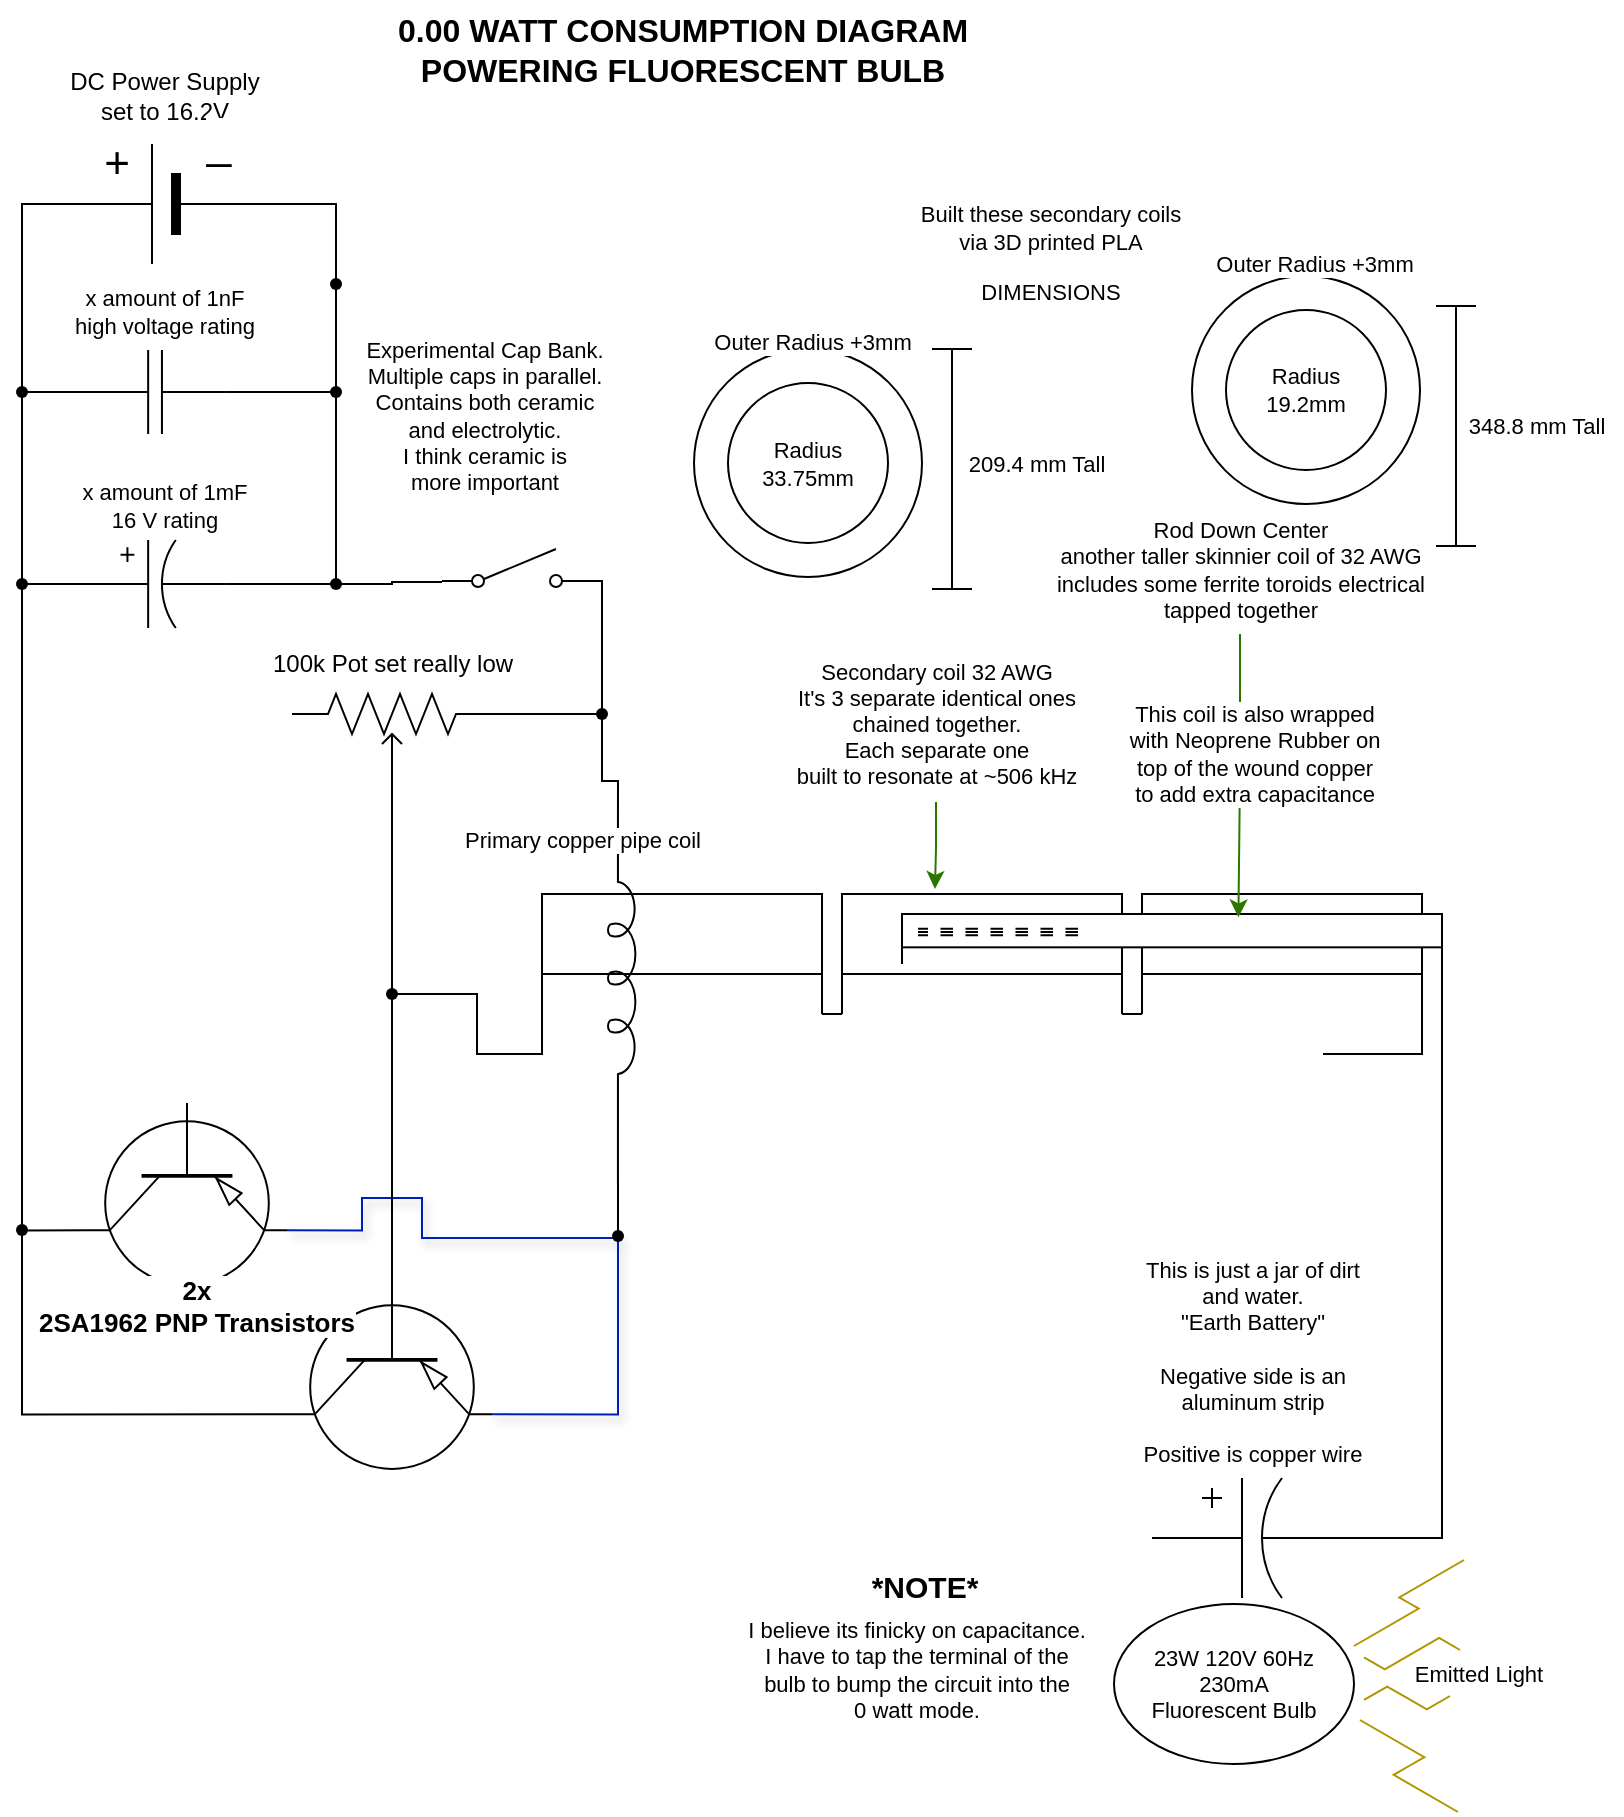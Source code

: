 <mxfile version="26.0.16">
  <diagram name="Page-1" id="c4WCq2J0ozLznXe038By">
    <mxGraphModel dx="1041" dy="920" grid="0" gridSize="10" guides="1" tooltips="1" connect="1" arrows="1" fold="1" page="1" pageScale="1" pageWidth="850" pageHeight="1100" background="#ffffff" math="0" shadow="0">
      <root>
        <mxCell id="0" />
        <mxCell id="1" parent="0" />
        <mxCell id="m7oz_nB_RjOh_j_9ZdF1-1" value="" style="verticalLabelPosition=bottom;shadow=0;dashed=0;align=center;fillColor=strokeColor;html=1;verticalAlign=top;strokeWidth=1;shape=mxgraph.electrical.miscellaneous.monocell_battery;rotation=-180;" vertex="1" parent="1">
          <mxGeometry x="70" y="80" width="100" height="60" as="geometry" />
        </mxCell>
        <mxCell id="m7oz_nB_RjOh_j_9ZdF1-15" style="edgeStyle=orthogonalEdgeStyle;shape=connector;rounded=0;orthogonalLoop=1;jettySize=auto;html=1;exitX=0.7;exitY=0;exitDx=0;exitDy=0;exitPerimeter=0;strokeColor=#001DBC;align=center;verticalAlign=middle;fontFamily=Helvetica;fontSize=11;fontColor=default;labelBackgroundColor=default;startFill=0;endArrow=none;fillColor=#0050ef;shadow=1;" edge="1" parent="1" source="m7oz_nB_RjOh_j_9ZdF1-2" target="m7oz_nB_RjOh_j_9ZdF1-34">
          <mxGeometry relative="1" as="geometry">
            <mxPoint x="310" y="627" as="targetPoint" />
            <mxPoint x="182.5" y="625.182" as="sourcePoint" />
            <Array as="points">
              <mxPoint x="220" y="623" />
              <mxPoint x="220" y="607" />
              <mxPoint x="250" y="607" />
              <mxPoint x="250" y="627" />
            </Array>
          </mxGeometry>
        </mxCell>
        <mxCell id="m7oz_nB_RjOh_j_9ZdF1-2" value="" style="verticalLabelPosition=bottom;shadow=0;dashed=0;align=center;html=1;verticalAlign=top;shape=mxgraph.electrical.transistors.pnp_transistor_1;rotation=90;" vertex="1" parent="1">
          <mxGeometry x="85" y="555" width="95" height="100" as="geometry" />
        </mxCell>
        <mxCell id="m7oz_nB_RjOh_j_9ZdF1-7" style="edgeStyle=orthogonalEdgeStyle;rounded=0;orthogonalLoop=1;jettySize=auto;html=1;exitX=0.7;exitY=1;exitDx=0;exitDy=0;exitPerimeter=0;endArrow=none;startFill=0;entryX=0.45;entryY=1;entryDx=0;entryDy=0;entryPerimeter=0;" edge="1" parent="1" source="m7oz_nB_RjOh_j_9ZdF1-3" target="m7oz_nB_RjOh_j_9ZdF1-29">
          <mxGeometry relative="1" as="geometry">
            <mxPoint x="10" y="647" as="targetPoint" />
            <mxPoint x="280" y="627" as="sourcePoint" />
          </mxGeometry>
        </mxCell>
        <mxCell id="m7oz_nB_RjOh_j_9ZdF1-16" style="edgeStyle=orthogonalEdgeStyle;shape=connector;rounded=0;orthogonalLoop=1;jettySize=auto;html=1;exitX=0.7;exitY=0;exitDx=0;exitDy=0;exitPerimeter=0;strokeColor=#001DBC;align=center;verticalAlign=middle;fontFamily=Helvetica;fontSize=11;fontColor=default;labelBackgroundColor=default;startFill=0;endArrow=none;fillColor=#0050ef;shadow=1;entryX=0.533;entryY=0.958;entryDx=0;entryDy=0;entryPerimeter=0;" edge="1" parent="1" source="m7oz_nB_RjOh_j_9ZdF1-3" target="m7oz_nB_RjOh_j_9ZdF1-34">
          <mxGeometry relative="1" as="geometry">
            <mxPoint x="340" y="647" as="targetPoint" />
          </mxGeometry>
        </mxCell>
        <mxCell id="m7oz_nB_RjOh_j_9ZdF1-3" value="" style="verticalLabelPosition=bottom;shadow=0;dashed=0;align=center;html=1;verticalAlign=top;shape=mxgraph.electrical.transistors.pnp_transistor_1;rotation=90;" vertex="1" parent="1">
          <mxGeometry x="187.5" y="647" width="95" height="100" as="geometry" />
        </mxCell>
        <mxCell id="m7oz_nB_RjOh_j_9ZdF1-4" value="DC Power Supply&lt;div&gt;set to 16.2V&lt;/div&gt;" style="text;html=1;align=center;verticalAlign=middle;resizable=0;points=[];autosize=1;strokeColor=none;fillColor=none;" vertex="1" parent="1">
          <mxGeometry x="64" y="35" width="113" height="41" as="geometry" />
        </mxCell>
        <mxCell id="m7oz_nB_RjOh_j_9ZdF1-5" value="" style="html=1;shape=mxgraph.electrical.electro-mechanical.singleSwitch;aspect=fixed;elSwitchState=off;" vertex="1" parent="1">
          <mxGeometry x="260" y="282.5" width="75" height="20" as="geometry" />
        </mxCell>
        <mxCell id="m7oz_nB_RjOh_j_9ZdF1-11" value="" style="pointerEvents=1;verticalLabelPosition=bottom;shadow=0;dashed=0;align=center;html=1;verticalAlign=top;shape=mxgraph.electrical.resistors.potentiometer_2;" vertex="1" parent="1">
          <mxGeometry x="185" y="355" width="100" height="40" as="geometry" />
        </mxCell>
        <mxCell id="m7oz_nB_RjOh_j_9ZdF1-12" value="100k Pot set really low" style="text;html=1;align=center;verticalAlign=middle;resizable=0;points=[];autosize=1;strokeColor=none;fillColor=none;" vertex="1" parent="1">
          <mxGeometry x="165" y="325" width="140" height="30" as="geometry" />
        </mxCell>
        <mxCell id="m7oz_nB_RjOh_j_9ZdF1-19" value="" style="pointerEvents=1;verticalLabelPosition=bottom;shadow=0;dashed=0;align=center;html=1;verticalAlign=top;shape=mxgraph.electrical.inductors.inductor_1;fontFamily=Helvetica;fontSize=11;fontColor=default;labelBackgroundColor=default;" vertex="1" parent="1">
          <mxGeometry x="310" y="455" width="140" height="60" as="geometry" />
        </mxCell>
        <mxCell id="m7oz_nB_RjOh_j_9ZdF1-48" style="edgeStyle=orthogonalEdgeStyle;shape=connector;rounded=0;orthogonalLoop=1;jettySize=auto;html=1;exitX=1;exitY=1;exitDx=0;exitDy=0;exitPerimeter=0;strokeColor=default;align=center;verticalAlign=middle;fontFamily=Helvetica;fontSize=11;fontColor=default;labelBackgroundColor=default;startFill=0;endArrow=none;" edge="1" parent="1" source="m7oz_nB_RjOh_j_9ZdF1-51">
          <mxGeometry relative="1" as="geometry">
            <mxPoint x="700" y="535" as="targetPoint" />
            <mxPoint x="750.17" y="535" as="sourcePoint" />
          </mxGeometry>
        </mxCell>
        <mxCell id="m7oz_nB_RjOh_j_9ZdF1-23" style="edgeStyle=orthogonalEdgeStyle;shape=connector;rounded=0;orthogonalLoop=1;jettySize=auto;html=1;exitX=0.242;exitY=0.517;exitDx=0;exitDy=0;entryX=1;entryY=0.25;entryDx=0;entryDy=0;entryPerimeter=0;strokeColor=default;align=center;verticalAlign=middle;fontFamily=Helvetica;fontSize=11;fontColor=default;labelBackgroundColor=default;startFill=0;endArrow=none;exitPerimeter=0;" edge="1" parent="1" source="m7oz_nB_RjOh_j_9ZdF1-28" target="m7oz_nB_RjOh_j_9ZdF1-11">
          <mxGeometry relative="1" as="geometry">
            <mxPoint x="330.0" y="370" as="sourcePoint" />
          </mxGeometry>
        </mxCell>
        <mxCell id="m7oz_nB_RjOh_j_9ZdF1-26" style="edgeStyle=orthogonalEdgeStyle;shape=connector;rounded=0;orthogonalLoop=1;jettySize=auto;html=1;entryX=0;entryY=0.645;entryDx=0;entryDy=0;entryPerimeter=0;strokeColor=default;align=center;verticalAlign=middle;fontFamily=Helvetica;fontSize=11;fontColor=default;labelBackgroundColor=default;startFill=0;endArrow=none;exitX=0.617;exitY=0.808;exitDx=0;exitDy=0;exitPerimeter=0;" edge="1" parent="1" source="m7oz_nB_RjOh_j_9ZdF1-28" target="m7oz_nB_RjOh_j_9ZdF1-18">
          <mxGeometry relative="1" as="geometry">
            <mxPoint x="335" y="375" as="sourcePoint" />
          </mxGeometry>
        </mxCell>
        <mxCell id="m7oz_nB_RjOh_j_9ZdF1-28" value="" style="shape=waypoint;sketch=0;fillStyle=solid;size=6;pointerEvents=1;points=[];fillColor=none;resizable=0;rotatable=0;perimeter=centerPerimeter;snapToPoint=1;fontFamily=Helvetica;fontSize=11;fontColor=default;labelBackgroundColor=default;" vertex="1" parent="1">
          <mxGeometry x="330" y="355" width="20" height="20" as="geometry" />
        </mxCell>
        <mxCell id="m7oz_nB_RjOh_j_9ZdF1-68" value="" style="edgeStyle=orthogonalEdgeStyle;shape=connector;rounded=0;orthogonalLoop=1;jettySize=auto;html=1;strokeColor=default;align=center;verticalAlign=middle;fontFamily=Helvetica;fontSize=11;fontColor=default;labelBackgroundColor=default;startFill=0;endArrow=none;" edge="1" parent="1" source="m7oz_nB_RjOh_j_9ZdF1-29" target="m7oz_nB_RjOh_j_9ZdF1-67">
          <mxGeometry relative="1" as="geometry" />
        </mxCell>
        <mxCell id="m7oz_nB_RjOh_j_9ZdF1-29" value="" style="shape=waypoint;sketch=0;fillStyle=solid;size=6;pointerEvents=1;points=[];fillColor=none;resizable=0;rotatable=0;perimeter=centerPerimeter;snapToPoint=1;fontFamily=Helvetica;fontSize=11;fontColor=default;labelBackgroundColor=default;" vertex="1" parent="1">
          <mxGeometry x="40" y="613" width="20" height="20" as="geometry" />
        </mxCell>
        <mxCell id="m7oz_nB_RjOh_j_9ZdF1-32" style="edgeStyle=orthogonalEdgeStyle;shape=connector;rounded=0;orthogonalLoop=1;jettySize=auto;html=1;exitX=0.7;exitY=1;exitDx=0;exitDy=0;exitPerimeter=0;strokeColor=default;align=center;verticalAlign=middle;fontFamily=Helvetica;fontSize=11;fontColor=default;labelBackgroundColor=default;startFill=0;endArrow=none;entryX=0.908;entryY=0.458;entryDx=0;entryDy=0;entryPerimeter=0;" edge="1" parent="1" source="m7oz_nB_RjOh_j_9ZdF1-2" target="m7oz_nB_RjOh_j_9ZdF1-29">
          <mxGeometry relative="1" as="geometry">
            <mxPoint x="82.5" y="625.182" as="sourcePoint" />
            <mxPoint x="40" y="587" as="targetPoint" />
          </mxGeometry>
        </mxCell>
        <mxCell id="m7oz_nB_RjOh_j_9ZdF1-34" value="" style="shape=waypoint;sketch=0;fillStyle=solid;size=6;pointerEvents=1;points=[];fillColor=none;resizable=0;rotatable=0;perimeter=centerPerimeter;snapToPoint=1;fontFamily=Helvetica;fontSize=11;fontColor=default;labelBackgroundColor=default;" vertex="1" parent="1">
          <mxGeometry x="338" y="616" width="20" height="20" as="geometry" />
        </mxCell>
        <mxCell id="m7oz_nB_RjOh_j_9ZdF1-35" style="edgeStyle=orthogonalEdgeStyle;shape=connector;rounded=0;orthogonalLoop=1;jettySize=auto;html=1;exitX=1;exitY=0.645;exitDx=0;exitDy=0;exitPerimeter=0;entryX=0.533;entryY=0.125;entryDx=0;entryDy=0;entryPerimeter=0;strokeColor=default;align=center;verticalAlign=middle;fontFamily=Helvetica;fontSize=11;fontColor=default;labelBackgroundColor=default;startFill=0;endArrow=none;" edge="1" parent="1" source="m7oz_nB_RjOh_j_9ZdF1-18" target="m7oz_nB_RjOh_j_9ZdF1-34">
          <mxGeometry relative="1" as="geometry">
            <mxPoint x="347.97" y="584.0" as="sourcePoint" />
          </mxGeometry>
        </mxCell>
        <mxCell id="m7oz_nB_RjOh_j_9ZdF1-37" value="&lt;span style=&quot;font-size: 22px;&quot;&gt;_&lt;/span&gt;" style="text;html=1;align=center;verticalAlign=middle;resizable=0;points=[];autosize=1;strokeColor=none;fillColor=none;fontFamily=Helvetica;fontSize=11;fontColor=default;labelBackgroundColor=default;" vertex="1" parent="1">
          <mxGeometry x="127.95" y="60" width="40" height="40" as="geometry" />
        </mxCell>
        <mxCell id="m7oz_nB_RjOh_j_9ZdF1-38" value="&lt;font style=&quot;font-size: 22px;&quot;&gt;+&lt;/font&gt;" style="text;html=1;align=center;verticalAlign=middle;resizable=0;points=[];autosize=1;strokeColor=none;fillColor=none;fontFamily=Helvetica;fontSize=11;fontColor=default;labelBackgroundColor=default;" vertex="1" parent="1">
          <mxGeometry x="77.05" y="70" width="40" height="40" as="geometry" />
        </mxCell>
        <mxCell id="m7oz_nB_RjOh_j_9ZdF1-18" value="" style="pointerEvents=1;verticalLabelPosition=bottom;shadow=0;dashed=0;align=center;html=1;verticalAlign=top;shape=mxgraph.electrical.inductors.inductor_5;fontFamily=Helvetica;fontSize=11;fontColor=default;labelBackgroundColor=default;rotation=90;" vertex="1" parent="1">
          <mxGeometry x="275" y="490" width="150" height="14" as="geometry" />
        </mxCell>
        <mxCell id="m7oz_nB_RjOh_j_9ZdF1-39" value="" style="shape=waypoint;sketch=0;fillStyle=solid;size=6;pointerEvents=1;points=[];fillColor=none;resizable=0;rotatable=0;perimeter=centerPerimeter;snapToPoint=1;fontFamily=Helvetica;fontSize=11;fontColor=default;labelBackgroundColor=default;" vertex="1" parent="1">
          <mxGeometry x="225" y="495" width="20" height="20" as="geometry" />
        </mxCell>
        <mxCell id="m7oz_nB_RjOh_j_9ZdF1-40" style="edgeStyle=orthogonalEdgeStyle;shape=connector;rounded=0;orthogonalLoop=1;jettySize=auto;html=1;exitX=0;exitY=0.5;exitDx=0;exitDy=0;exitPerimeter=0;entryX=0.492;entryY=0.792;entryDx=0;entryDy=0;entryPerimeter=0;strokeColor=default;align=center;verticalAlign=middle;fontFamily=Helvetica;fontSize=11;fontColor=default;labelBackgroundColor=default;startFill=0;endArrow=none;" edge="1" parent="1" source="m7oz_nB_RjOh_j_9ZdF1-3" target="m7oz_nB_RjOh_j_9ZdF1-39">
          <mxGeometry relative="1" as="geometry" />
        </mxCell>
        <mxCell id="m7oz_nB_RjOh_j_9ZdF1-42" style="edgeStyle=orthogonalEdgeStyle;shape=connector;rounded=0;orthogonalLoop=1;jettySize=auto;html=1;exitX=0.5;exitY=1;exitDx=0;exitDy=0;exitPerimeter=0;entryX=0.408;entryY=0.208;entryDx=0;entryDy=0;entryPerimeter=0;strokeColor=default;align=center;verticalAlign=middle;fontFamily=Helvetica;fontSize=11;fontColor=default;labelBackgroundColor=default;startFill=0;endArrow=none;" edge="1" parent="1" source="m7oz_nB_RjOh_j_9ZdF1-11" target="m7oz_nB_RjOh_j_9ZdF1-39">
          <mxGeometry relative="1" as="geometry" />
        </mxCell>
        <mxCell id="m7oz_nB_RjOh_j_9ZdF1-44" value="Primary copper pipe coil" style="text;html=1;align=center;verticalAlign=middle;resizable=0;points=[];autosize=1;strokeColor=none;fillColor=none;fontFamily=Helvetica;fontSize=11;fontColor=default;labelBackgroundColor=default;" vertex="1" parent="1">
          <mxGeometry x="260" y="413" width="140" height="30" as="geometry" />
        </mxCell>
        <mxCell id="m7oz_nB_RjOh_j_9ZdF1-45" value="Secondary coil 32 AWG&lt;div&gt;It&#39;s 3 separate identical ones&lt;/div&gt;&lt;div&gt;chained together.&lt;/div&gt;&lt;div&gt;Each separate one&lt;/div&gt;&lt;div&gt;built to resonate&lt;span style=&quot;background-color: light-dark(#ffffff, var(--ge-dark-color, #121212)); color: light-dark(rgb(0, 0, 0), rgb(255, 255, 255));&quot;&gt;&amp;nbsp;at ~506 kHz&lt;/span&gt;&lt;/div&gt;" style="text;html=1;align=center;verticalAlign=middle;resizable=0;points=[];autosize=1;strokeColor=none;fillColor=none;fontFamily=Helvetica;fontSize=11;fontColor=default;labelBackgroundColor=default;" vertex="1" parent="1">
          <mxGeometry x="428" y="331" width="158" height="78" as="geometry" />
        </mxCell>
        <mxCell id="m7oz_nB_RjOh_j_9ZdF1-50" value="" style="pointerEvents=1;verticalLabelPosition=bottom;shadow=0;dashed=0;align=center;html=1;verticalAlign=top;shape=mxgraph.electrical.inductors.inductor_1;fontFamily=Helvetica;fontSize=11;fontColor=default;labelBackgroundColor=default;" vertex="1" parent="1">
          <mxGeometry x="460" y="455" width="140" height="60" as="geometry" />
        </mxCell>
        <mxCell id="m7oz_nB_RjOh_j_9ZdF1-51" value="" style="pointerEvents=1;verticalLabelPosition=bottom;shadow=0;dashed=0;align=center;html=1;verticalAlign=top;shape=mxgraph.electrical.inductors.inductor_1;fontFamily=Helvetica;fontSize=11;fontColor=default;labelBackgroundColor=default;" vertex="1" parent="1">
          <mxGeometry x="610" y="455" width="140" height="60" as="geometry" />
        </mxCell>
        <mxCell id="m7oz_nB_RjOh_j_9ZdF1-52" style="edgeStyle=orthogonalEdgeStyle;shape=connector;rounded=0;orthogonalLoop=1;jettySize=auto;html=1;exitX=1;exitY=1;exitDx=0;exitDy=0;exitPerimeter=0;entryX=0;entryY=1;entryDx=0;entryDy=0;entryPerimeter=0;strokeColor=default;align=center;verticalAlign=middle;fontFamily=Helvetica;fontSize=11;fontColor=default;labelBackgroundColor=default;startFill=0;endArrow=none;" edge="1" parent="1" source="m7oz_nB_RjOh_j_9ZdF1-19" target="m7oz_nB_RjOh_j_9ZdF1-50">
          <mxGeometry relative="1" as="geometry" />
        </mxCell>
        <mxCell id="m7oz_nB_RjOh_j_9ZdF1-53" style="edgeStyle=orthogonalEdgeStyle;shape=connector;rounded=0;orthogonalLoop=1;jettySize=auto;html=1;exitX=1;exitY=1;exitDx=0;exitDy=0;exitPerimeter=0;entryX=0;entryY=1;entryDx=0;entryDy=0;entryPerimeter=0;strokeColor=default;align=center;verticalAlign=middle;fontFamily=Helvetica;fontSize=11;fontColor=default;labelBackgroundColor=default;startFill=0;endArrow=none;" edge="1" parent="1" source="m7oz_nB_RjOh_j_9ZdF1-50" target="m7oz_nB_RjOh_j_9ZdF1-51">
          <mxGeometry relative="1" as="geometry" />
        </mxCell>
        <mxCell id="m7oz_nB_RjOh_j_9ZdF1-56" style="edgeStyle=orthogonalEdgeStyle;shape=connector;rounded=0;orthogonalLoop=1;jettySize=auto;html=1;exitX=1;exitY=1;exitDx=0;exitDy=0;exitPerimeter=0;strokeColor=default;align=center;verticalAlign=middle;fontFamily=Helvetica;fontSize=11;fontColor=default;labelBackgroundColor=default;startFill=0;endArrow=none;entryX=1;entryY=0.5;entryDx=0;entryDy=0;entryPerimeter=0;" edge="1" parent="1" source="m7oz_nB_RjOh_j_9ZdF1-54" target="m7oz_nB_RjOh_j_9ZdF1-91">
          <mxGeometry relative="1" as="geometry">
            <mxPoint x="759.833" y="655" as="targetPoint" />
            <Array as="points">
              <mxPoint x="760" y="618" />
              <mxPoint x="760" y="618" />
            </Array>
          </mxGeometry>
        </mxCell>
        <mxCell id="m7oz_nB_RjOh_j_9ZdF1-54" value="" style="pointerEvents=1;verticalLabelPosition=bottom;shadow=0;dashed=0;align=center;html=1;verticalAlign=top;shape=mxgraph.electrical.inductors.inductor_1;fontFamily=Helvetica;fontSize=11;fontColor=default;labelBackgroundColor=default;" vertex="1" parent="1">
          <mxGeometry x="490" y="465" width="270" height="25" as="geometry" />
        </mxCell>
        <mxCell id="m7oz_nB_RjOh_j_9ZdF1-55" style="edgeStyle=orthogonalEdgeStyle;shape=connector;rounded=0;orthogonalLoop=1;jettySize=auto;html=1;entryX=0;entryY=1;entryDx=0;entryDy=0;entryPerimeter=0;strokeColor=default;align=center;verticalAlign=middle;fontFamily=Helvetica;fontSize=11;fontColor=default;labelBackgroundColor=default;startFill=0;endArrow=none;" edge="1" parent="1" source="m7oz_nB_RjOh_j_9ZdF1-39" target="m7oz_nB_RjOh_j_9ZdF1-19">
          <mxGeometry relative="1" as="geometry" />
        </mxCell>
        <mxCell id="m7oz_nB_RjOh_j_9ZdF1-57" value="" style="pointerEvents=1;verticalLabelPosition=bottom;shadow=0;dashed=0;align=center;html=1;verticalAlign=top;shape=mxgraph.electrical.inductors.ferrite_core;fontFamily=Helvetica;fontSize=11;fontColor=default;labelBackgroundColor=default;" vertex="1" parent="1">
          <mxGeometry x="498" y="472" width="80" height="4" as="geometry" />
        </mxCell>
        <mxCell id="m7oz_nB_RjOh_j_9ZdF1-58" value="Rod Down Center&lt;div&gt;another taller skinnier coil of 32 AWG&lt;/div&gt;&lt;div&gt;includes some ferrite toroids electrical&lt;/div&gt;&lt;div&gt;tapped together&lt;/div&gt;" style="text;html=1;align=center;verticalAlign=middle;resizable=0;points=[];autosize=1;strokeColor=none;fillColor=none;fontFamily=Helvetica;fontSize=11;fontColor=default;labelBackgroundColor=default;" vertex="1" parent="1">
          <mxGeometry x="558" y="260" width="202" height="65" as="geometry" />
        </mxCell>
        <mxCell id="m7oz_nB_RjOh_j_9ZdF1-59" style="edgeStyle=orthogonalEdgeStyle;shape=connector;rounded=0;orthogonalLoop=1;jettySize=auto;html=1;entryX=0.623;entryY=0.067;entryDx=0;entryDy=0;entryPerimeter=0;strokeColor=#2D7600;align=center;verticalAlign=middle;fontFamily=Helvetica;fontSize=11;fontColor=default;labelBackgroundColor=default;startFill=0;endArrow=classic;endFill=1;fillColor=#60a917;" edge="1" parent="1" source="m7oz_nB_RjOh_j_9ZdF1-58" target="m7oz_nB_RjOh_j_9ZdF1-54">
          <mxGeometry relative="1" as="geometry" />
        </mxCell>
        <mxCell id="m7oz_nB_RjOh_j_9ZdF1-60" style="edgeStyle=orthogonalEdgeStyle;shape=connector;rounded=0;orthogonalLoop=1;jettySize=auto;html=1;strokeColor=#2D7600;align=center;verticalAlign=middle;fontFamily=Helvetica;fontSize=11;fontColor=default;labelBackgroundColor=default;startFill=0;endArrow=classic;endFill=1;fillColor=#60a917;entryX=0.332;entryY=-0.042;entryDx=0;entryDy=0;entryPerimeter=0;" edge="1" parent="1" source="m7oz_nB_RjOh_j_9ZdF1-45" target="m7oz_nB_RjOh_j_9ZdF1-50">
          <mxGeometry relative="1" as="geometry">
            <mxPoint x="530" y="433" as="targetPoint" />
            <Array as="points" />
          </mxGeometry>
        </mxCell>
        <mxCell id="m7oz_nB_RjOh_j_9ZdF1-61" value="This coil is also wrapped&lt;div&gt;with Neoprene Rubber on&lt;/div&gt;&lt;div&gt;top of the wound copper&lt;/div&gt;&lt;div&gt;to add extra capacitance&lt;/div&gt;" style="text;html=1;align=center;verticalAlign=middle;resizable=0;points=[];autosize=1;strokeColor=none;fillColor=none;fontFamily=Helvetica;fontSize=11;fontColor=default;labelBackgroundColor=default;" vertex="1" parent="1">
          <mxGeometry x="594" y="352" width="143" height="65" as="geometry" />
        </mxCell>
        <mxCell id="m7oz_nB_RjOh_j_9ZdF1-63" value="Built these secondary coils&lt;div&gt;via 3D printed PLA&lt;/div&gt;" style="text;html=1;align=center;verticalAlign=middle;resizable=0;points=[];autosize=1;strokeColor=none;fillColor=none;fontFamily=Helvetica;fontSize=11;fontColor=default;labelBackgroundColor=default;" vertex="1" parent="1">
          <mxGeometry x="490" y="103" width="148" height="38" as="geometry" />
        </mxCell>
        <mxCell id="m7oz_nB_RjOh_j_9ZdF1-81" style="edgeStyle=orthogonalEdgeStyle;shape=connector;rounded=0;orthogonalLoop=1;jettySize=auto;html=1;exitX=1;exitY=0.5;exitDx=0;exitDy=0;exitPerimeter=0;strokeColor=default;align=center;verticalAlign=middle;fontFamily=Helvetica;fontSize=11;fontColor=default;labelBackgroundColor=default;startFill=0;endArrow=none;" edge="1" parent="1" source="m7oz_nB_RjOh_j_9ZdF1-64" target="m7oz_nB_RjOh_j_9ZdF1-78">
          <mxGeometry relative="1" as="geometry" />
        </mxCell>
        <mxCell id="m7oz_nB_RjOh_j_9ZdF1-64" value="" style="pointerEvents=1;verticalLabelPosition=bottom;shadow=0;dashed=0;align=center;html=1;verticalAlign=top;shape=mxgraph.electrical.capacitors.capacitor_1;fontFamily=Helvetica;fontSize=11;fontColor=default;labelBackgroundColor=default;" vertex="1" parent="1">
          <mxGeometry x="82" y="183" width="69.05" height="42" as="geometry" />
        </mxCell>
        <mxCell id="m7oz_nB_RjOh_j_9ZdF1-65" value="" style="pointerEvents=1;verticalLabelPosition=bottom;shadow=0;dashed=0;align=center;html=1;verticalAlign=top;shape=mxgraph.electrical.capacitors.capacitor_3;fontFamily=Helvetica;fontSize=11;fontColor=default;labelBackgroundColor=default;" vertex="1" parent="1">
          <mxGeometry x="82" y="278" width="69.05" height="44" as="geometry" />
        </mxCell>
        <mxCell id="m7oz_nB_RjOh_j_9ZdF1-66" value="Experimental&amp;nbsp;&lt;span style=&quot;background-color: light-dark(#ffffff, var(--ge-dark-color, #121212)); color: light-dark(rgb(0, 0, 0), rgb(255, 255, 255));&quot;&gt;Cap Bank.&lt;/span&gt;&lt;div&gt;Multiple caps in parallel.&lt;/div&gt;&lt;div&gt;Contains both ceramic&lt;/div&gt;&lt;div&gt;and electrolytic.&lt;/div&gt;&lt;div&gt;I think ceramic is&lt;/div&gt;&lt;div&gt;more important&lt;/div&gt;" style="text;html=1;align=center;verticalAlign=middle;resizable=0;points=[];autosize=1;strokeColor=none;fillColor=none;fontFamily=Helvetica;fontSize=11;fontColor=default;labelBackgroundColor=default;" vertex="1" parent="1">
          <mxGeometry x="212" y="170" width="137" height="91" as="geometry" />
        </mxCell>
        <mxCell id="m7oz_nB_RjOh_j_9ZdF1-71" value="" style="edgeStyle=orthogonalEdgeStyle;shape=connector;rounded=0;orthogonalLoop=1;jettySize=auto;html=1;strokeColor=default;align=center;verticalAlign=middle;fontFamily=Helvetica;fontSize=11;fontColor=default;labelBackgroundColor=default;startFill=0;endArrow=none;" edge="1" parent="1" source="m7oz_nB_RjOh_j_9ZdF1-67" target="m7oz_nB_RjOh_j_9ZdF1-70">
          <mxGeometry relative="1" as="geometry" />
        </mxCell>
        <mxCell id="m7oz_nB_RjOh_j_9ZdF1-67" value="" style="shape=waypoint;sketch=0;fillStyle=solid;size=6;pointerEvents=1;points=[];fillColor=none;resizable=0;rotatable=0;perimeter=centerPerimeter;snapToPoint=1;fontFamily=Helvetica;fontSize=11;fontColor=default;labelBackgroundColor=default;" vertex="1" parent="1">
          <mxGeometry x="40" y="290" width="20" height="20" as="geometry" />
        </mxCell>
        <mxCell id="m7oz_nB_RjOh_j_9ZdF1-69" style="edgeStyle=orthogonalEdgeStyle;shape=connector;rounded=0;orthogonalLoop=1;jettySize=auto;html=1;entryX=0;entryY=0.5;entryDx=0;entryDy=0;entryPerimeter=0;strokeColor=default;align=center;verticalAlign=middle;fontFamily=Helvetica;fontSize=11;fontColor=default;labelBackgroundColor=default;startFill=0;endArrow=none;" edge="1" parent="1" source="m7oz_nB_RjOh_j_9ZdF1-67" target="m7oz_nB_RjOh_j_9ZdF1-65">
          <mxGeometry relative="1" as="geometry" />
        </mxCell>
        <mxCell id="m7oz_nB_RjOh_j_9ZdF1-73" style="edgeStyle=orthogonalEdgeStyle;shape=connector;rounded=0;orthogonalLoop=1;jettySize=auto;html=1;strokeColor=default;align=center;verticalAlign=middle;fontFamily=Helvetica;fontSize=11;fontColor=default;labelBackgroundColor=default;startFill=0;endArrow=none;entryX=1;entryY=0.5;entryDx=0;entryDy=0;entryPerimeter=0;" edge="1" parent="1" source="m7oz_nB_RjOh_j_9ZdF1-70" target="m7oz_nB_RjOh_j_9ZdF1-1">
          <mxGeometry relative="1" as="geometry">
            <mxPoint x="50" y="185.833" as="targetPoint" />
            <Array as="points">
              <mxPoint x="50" y="110" />
            </Array>
          </mxGeometry>
        </mxCell>
        <mxCell id="m7oz_nB_RjOh_j_9ZdF1-70" value="" style="shape=waypoint;sketch=0;fillStyle=solid;size=6;pointerEvents=1;points=[];fillColor=none;resizable=0;rotatable=0;perimeter=centerPerimeter;snapToPoint=1;fontFamily=Helvetica;fontSize=11;fontColor=default;labelBackgroundColor=default;" vertex="1" parent="1">
          <mxGeometry x="40" y="194" width="20" height="20" as="geometry" />
        </mxCell>
        <mxCell id="m7oz_nB_RjOh_j_9ZdF1-72" style="edgeStyle=orthogonalEdgeStyle;shape=connector;rounded=0;orthogonalLoop=1;jettySize=auto;html=1;entryX=0;entryY=0.5;entryDx=0;entryDy=0;entryPerimeter=0;strokeColor=default;align=center;verticalAlign=middle;fontFamily=Helvetica;fontSize=11;fontColor=default;labelBackgroundColor=default;startFill=0;endArrow=none;" edge="1" parent="1" source="m7oz_nB_RjOh_j_9ZdF1-70" target="m7oz_nB_RjOh_j_9ZdF1-64">
          <mxGeometry relative="1" as="geometry" />
        </mxCell>
        <mxCell id="m7oz_nB_RjOh_j_9ZdF1-79" value="" style="edgeStyle=orthogonalEdgeStyle;shape=connector;rounded=0;orthogonalLoop=1;jettySize=auto;html=1;strokeColor=default;align=center;verticalAlign=middle;fontFamily=Helvetica;fontSize=11;fontColor=default;labelBackgroundColor=default;startFill=0;endArrow=none;" edge="1" parent="1" source="m7oz_nB_RjOh_j_9ZdF1-74" target="m7oz_nB_RjOh_j_9ZdF1-78">
          <mxGeometry relative="1" as="geometry" />
        </mxCell>
        <mxCell id="m7oz_nB_RjOh_j_9ZdF1-74" value="" style="shape=waypoint;sketch=0;fillStyle=solid;size=6;pointerEvents=1;points=[];fillColor=none;resizable=0;rotatable=0;perimeter=centerPerimeter;snapToPoint=1;fontFamily=Helvetica;fontSize=11;fontColor=default;labelBackgroundColor=default;" vertex="1" parent="1">
          <mxGeometry x="197" y="140" width="20" height="20" as="geometry" />
        </mxCell>
        <mxCell id="m7oz_nB_RjOh_j_9ZdF1-75" style="edgeStyle=orthogonalEdgeStyle;shape=connector;rounded=0;orthogonalLoop=1;jettySize=auto;html=1;exitX=0;exitY=0.5;exitDx=0;exitDy=0;exitPerimeter=0;entryX=0.267;entryY=0.475;entryDx=0;entryDy=0;entryPerimeter=0;strokeColor=default;align=center;verticalAlign=middle;fontFamily=Helvetica;fontSize=11;fontColor=default;labelBackgroundColor=default;startFill=0;endArrow=none;" edge="1" parent="1" source="m7oz_nB_RjOh_j_9ZdF1-1" target="m7oz_nB_RjOh_j_9ZdF1-74">
          <mxGeometry relative="1" as="geometry">
            <Array as="points">
              <mxPoint x="207" y="110" />
            </Array>
          </mxGeometry>
        </mxCell>
        <mxCell id="m7oz_nB_RjOh_j_9ZdF1-84" value="" style="edgeStyle=orthogonalEdgeStyle;shape=connector;rounded=0;orthogonalLoop=1;jettySize=auto;html=1;strokeColor=default;align=center;verticalAlign=middle;fontFamily=Helvetica;fontSize=11;fontColor=default;labelBackgroundColor=default;startFill=0;endArrow=none;" edge="1" parent="1" source="m7oz_nB_RjOh_j_9ZdF1-78" target="m7oz_nB_RjOh_j_9ZdF1-83">
          <mxGeometry relative="1" as="geometry" />
        </mxCell>
        <mxCell id="m7oz_nB_RjOh_j_9ZdF1-78" value="" style="shape=waypoint;sketch=0;fillStyle=solid;size=6;pointerEvents=1;points=[];fillColor=none;resizable=0;rotatable=0;perimeter=centerPerimeter;snapToPoint=1;fontFamily=Helvetica;fontSize=11;fontColor=default;labelBackgroundColor=default;" vertex="1" parent="1">
          <mxGeometry x="197" y="194" width="20" height="20" as="geometry" />
        </mxCell>
        <mxCell id="m7oz_nB_RjOh_j_9ZdF1-86" style="edgeStyle=orthogonalEdgeStyle;shape=connector;rounded=0;orthogonalLoop=1;jettySize=auto;html=1;entryX=0;entryY=0.8;entryDx=0;entryDy=0;strokeColor=default;align=center;verticalAlign=middle;fontFamily=Helvetica;fontSize=11;fontColor=default;labelBackgroundColor=default;startFill=0;endArrow=none;" edge="1" parent="1" source="m7oz_nB_RjOh_j_9ZdF1-83" target="m7oz_nB_RjOh_j_9ZdF1-5">
          <mxGeometry relative="1" as="geometry">
            <Array as="points">
              <mxPoint x="235" y="300" />
              <mxPoint x="235" y="299" />
              <mxPoint x="260" y="299" />
            </Array>
          </mxGeometry>
        </mxCell>
        <mxCell id="m7oz_nB_RjOh_j_9ZdF1-83" value="" style="shape=waypoint;sketch=0;fillStyle=solid;size=6;pointerEvents=1;points=[];fillColor=none;resizable=0;rotatable=0;perimeter=centerPerimeter;snapToPoint=1;fontFamily=Helvetica;fontSize=11;fontColor=default;labelBackgroundColor=default;" vertex="1" parent="1">
          <mxGeometry x="197" y="290" width="20" height="20" as="geometry" />
        </mxCell>
        <mxCell id="m7oz_nB_RjOh_j_9ZdF1-85" style="edgeStyle=orthogonalEdgeStyle;shape=connector;rounded=0;orthogonalLoop=1;jettySize=auto;html=1;exitX=1;exitY=0.5;exitDx=0;exitDy=0;exitPerimeter=0;entryX=0.142;entryY=0.5;entryDx=0;entryDy=0;entryPerimeter=0;strokeColor=default;align=center;verticalAlign=middle;fontFamily=Helvetica;fontSize=11;fontColor=default;labelBackgroundColor=default;startFill=0;endArrow=none;" edge="1" parent="1" source="m7oz_nB_RjOh_j_9ZdF1-65" target="m7oz_nB_RjOh_j_9ZdF1-83">
          <mxGeometry relative="1" as="geometry" />
        </mxCell>
        <mxCell id="m7oz_nB_RjOh_j_9ZdF1-87" style="edgeStyle=orthogonalEdgeStyle;shape=connector;rounded=0;orthogonalLoop=1;jettySize=auto;html=1;exitX=1;exitY=0.8;exitDx=0;exitDy=0;entryX=0.533;entryY=0.292;entryDx=0;entryDy=0;entryPerimeter=0;strokeColor=default;align=center;verticalAlign=middle;fontFamily=Helvetica;fontSize=11;fontColor=default;labelBackgroundColor=default;startFill=0;endArrow=none;" edge="1" parent="1" source="m7oz_nB_RjOh_j_9ZdF1-5" target="m7oz_nB_RjOh_j_9ZdF1-28">
          <mxGeometry relative="1" as="geometry">
            <Array as="points">
              <mxPoint x="340" y="299" />
            </Array>
          </mxGeometry>
        </mxCell>
        <mxCell id="m7oz_nB_RjOh_j_9ZdF1-88" value="&lt;div&gt;&lt;font style=&quot;font-size: 13px;&quot;&gt;&lt;b&gt;2x&lt;/b&gt;&lt;/font&gt;&lt;/div&gt;&lt;font style=&quot;font-size: 13px;&quot;&gt;&lt;b&gt;2SA1962 PNP Transistors&lt;/b&gt;&lt;/font&gt;" style="text;html=1;align=center;verticalAlign=middle;resizable=0;points=[];autosize=1;strokeColor=none;fillColor=none;fontFamily=Helvetica;fontSize=11;fontColor=default;labelBackgroundColor=default;rounded=0;" vertex="1" parent="1">
          <mxGeometry x="49" y="639" width="176" height="43" as="geometry" />
        </mxCell>
        <mxCell id="m7oz_nB_RjOh_j_9ZdF1-89" value="x amount of 1mF&lt;div&gt;16 V rating&lt;/div&gt;" style="text;html=1;align=center;verticalAlign=middle;resizable=0;points=[];autosize=1;strokeColor=none;fillColor=none;fontFamily=Helvetica;fontSize=11;fontColor=default;labelBackgroundColor=default;" vertex="1" parent="1">
          <mxGeometry x="70.5" y="242" width="101" height="38" as="geometry" />
        </mxCell>
        <mxCell id="m7oz_nB_RjOh_j_9ZdF1-90" value="x amount of 1nF&lt;div&gt;high voltage rating&lt;/div&gt;" style="text;html=1;align=center;verticalAlign=middle;resizable=0;points=[];autosize=1;strokeColor=none;fillColor=none;fontFamily=Helvetica;fontSize=11;fontColor=default;labelBackgroundColor=default;" vertex="1" parent="1">
          <mxGeometry x="67" y="145" width="108" height="38" as="geometry" />
        </mxCell>
        <mxCell id="m7oz_nB_RjOh_j_9ZdF1-91" value="" style="pointerEvents=1;verticalLabelPosition=bottom;shadow=0;dashed=0;align=center;html=1;verticalAlign=top;shape=mxgraph.electrical.capacitors.capacitor_3;fontFamily=Helvetica;fontSize=11;fontColor=default;labelBackgroundColor=default;" vertex="1" parent="1">
          <mxGeometry x="615" y="747" width="100" height="60" as="geometry" />
        </mxCell>
        <mxCell id="m7oz_nB_RjOh_j_9ZdF1-93" value="This is just a jar of dirt and water.&lt;div&gt;&quot;Earth Battery&quot;&lt;div&gt;&lt;br&gt;&lt;/div&gt;&lt;div&gt;Negative side is an aluminum strip&lt;/div&gt;&lt;div&gt;&lt;br&gt;&lt;/div&gt;&lt;div&gt;Positive is copper wire&lt;/div&gt;&lt;/div&gt;" style="text;html=1;align=center;verticalAlign=middle;whiteSpace=wrap;rounded=0;fontFamily=Helvetica;fontSize=11;fontColor=default;labelBackgroundColor=default;" vertex="1" parent="1">
          <mxGeometry x="605.5" y="633" width="119" height="112" as="geometry" />
        </mxCell>
        <mxCell id="m7oz_nB_RjOh_j_9ZdF1-95" value="DIMENSIONS" style="text;html=1;align=center;verticalAlign=middle;resizable=0;points=[];autosize=1;strokeColor=none;fillColor=none;fontFamily=Helvetica;fontSize=11;fontColor=default;labelBackgroundColor=default;" vertex="1" parent="1">
          <mxGeometry x="520" y="141" width="88" height="25" as="geometry" />
        </mxCell>
        <mxCell id="m7oz_nB_RjOh_j_9ZdF1-96" value="" style="ellipse;whiteSpace=wrap;html=1;aspect=fixed;fontFamily=Helvetica;fontSize=11;fontColor=default;labelBackgroundColor=default;" vertex="1" parent="1">
          <mxGeometry x="635" y="146" width="114" height="114" as="geometry" />
        </mxCell>
        <mxCell id="m7oz_nB_RjOh_j_9ZdF1-98" value="" style="shape=crossbar;whiteSpace=wrap;html=1;rounded=1;direction=south;fontFamily=Helvetica;fontSize=11;fontColor=default;labelBackgroundColor=default;" vertex="1" parent="1">
          <mxGeometry x="757" y="161" width="20" height="120" as="geometry" />
        </mxCell>
        <mxCell id="m7oz_nB_RjOh_j_9ZdF1-99" value="348.8 mm Tall" style="text;html=1;align=center;verticalAlign=middle;resizable=0;points=[];autosize=1;strokeColor=none;fillColor=none;fontFamily=Helvetica;fontSize=11;fontColor=default;labelBackgroundColor=default;" vertex="1" parent="1">
          <mxGeometry x="764" y="208.5" width="86" height="25" as="geometry" />
        </mxCell>
        <mxCell id="m7oz_nB_RjOh_j_9ZdF1-100" value="Radius&lt;div&gt;19.2mm&lt;/div&gt;" style="ellipse;whiteSpace=wrap;html=1;aspect=fixed;fontFamily=Helvetica;fontSize=11;fontColor=default;labelBackgroundColor=default;" vertex="1" parent="1">
          <mxGeometry x="652" y="163" width="80" height="80" as="geometry" />
        </mxCell>
        <mxCell id="m7oz_nB_RjOh_j_9ZdF1-101" value="" style="ellipse;whiteSpace=wrap;html=1;aspect=fixed;fontFamily=Helvetica;fontSize=11;fontColor=default;labelBackgroundColor=default;" vertex="1" parent="1">
          <mxGeometry x="386" y="182.5" width="114" height="114" as="geometry" />
        </mxCell>
        <mxCell id="m7oz_nB_RjOh_j_9ZdF1-97" value="Radius&lt;div&gt;33.75mm&lt;/div&gt;" style="ellipse;whiteSpace=wrap;html=1;aspect=fixed;fontFamily=Helvetica;fontSize=11;fontColor=default;labelBackgroundColor=default;" vertex="1" parent="1">
          <mxGeometry x="403" y="199.5" width="80" height="80" as="geometry" />
        </mxCell>
        <mxCell id="m7oz_nB_RjOh_j_9ZdF1-106" value="" style="shape=crossbar;whiteSpace=wrap;html=1;rounded=1;direction=south;fontFamily=Helvetica;fontSize=11;fontColor=default;labelBackgroundColor=default;" vertex="1" parent="1">
          <mxGeometry x="505" y="182.5" width="20" height="120" as="geometry" />
        </mxCell>
        <mxCell id="m7oz_nB_RjOh_j_9ZdF1-107" value="209.4 mm Tall" style="text;html=1;align=center;verticalAlign=middle;resizable=0;points=[];autosize=1;strokeColor=none;fillColor=none;fontFamily=Helvetica;fontSize=11;fontColor=default;labelBackgroundColor=default;" vertex="1" parent="1">
          <mxGeometry x="514" y="227" width="86" height="25" as="geometry" />
        </mxCell>
        <mxCell id="m7oz_nB_RjOh_j_9ZdF1-108" value="Outer Radius +3mm" style="text;html=1;align=center;verticalAlign=middle;resizable=0;points=[];autosize=1;strokeColor=none;fillColor=none;fontFamily=Helvetica;fontSize=11;fontColor=default;labelBackgroundColor=default;" vertex="1" parent="1">
          <mxGeometry x="637" y="127" width="117" height="25" as="geometry" />
        </mxCell>
        <mxCell id="m7oz_nB_RjOh_j_9ZdF1-109" value="Outer Radius +3mm" style="text;html=1;align=center;verticalAlign=middle;resizable=0;points=[];autosize=1;strokeColor=none;fillColor=none;fontFamily=Helvetica;fontSize=11;fontColor=default;labelBackgroundColor=default;" vertex="1" parent="1">
          <mxGeometry x="386" y="166" width="117" height="25" as="geometry" />
        </mxCell>
        <mxCell id="m7oz_nB_RjOh_j_9ZdF1-111" value="23W 120V 60Hz&lt;div&gt;230mA&lt;/div&gt;&lt;div&gt;Fluorescent Bulb&lt;/div&gt;" style="ellipse;whiteSpace=wrap;html=1;fontFamily=Helvetica;fontSize=11;fontColor=default;labelBackgroundColor=default;" vertex="1" parent="1">
          <mxGeometry x="596" y="810" width="120" height="80" as="geometry" />
        </mxCell>
        <mxCell id="m7oz_nB_RjOh_j_9ZdF1-112" value="" style="endArrow=none;html=1;rounded=0;strokeColor=#B09500;align=center;verticalAlign=middle;fontFamily=Helvetica;fontSize=11;fontColor=default;labelBackgroundColor=default;edgeStyle=isometricEdgeStyle;fillColor=#e3c800;" edge="1" parent="1">
          <mxGeometry width="50" height="50" relative="1" as="geometry">
            <mxPoint x="716" y="831" as="sourcePoint" />
            <mxPoint x="771" y="788" as="targetPoint" />
          </mxGeometry>
        </mxCell>
        <mxCell id="m7oz_nB_RjOh_j_9ZdF1-114" value="" style="endArrow=none;html=1;rounded=0;strokeColor=#B09500;align=center;verticalAlign=middle;fontFamily=Helvetica;fontSize=11;fontColor=default;labelBackgroundColor=default;edgeStyle=isometricEdgeStyle;fillColor=#e3c800;" edge="1" parent="1">
          <mxGeometry width="50" height="50" relative="1" as="geometry">
            <mxPoint x="721" y="857.96" as="sourcePoint" />
            <mxPoint x="764" y="856" as="targetPoint" />
          </mxGeometry>
        </mxCell>
        <mxCell id="m7oz_nB_RjOh_j_9ZdF1-115" value="" style="endArrow=none;html=1;rounded=0;strokeColor=#B09500;align=center;verticalAlign=middle;fontFamily=Helvetica;fontSize=11;fontColor=default;labelBackgroundColor=default;edgeStyle=isometricEdgeStyle;elbow=vertical;fillColor=#e3c800;" edge="1" parent="1">
          <mxGeometry width="50" height="50" relative="1" as="geometry">
            <mxPoint x="719" y="868" as="sourcePoint" />
            <mxPoint x="768" y="914" as="targetPoint" />
          </mxGeometry>
        </mxCell>
        <mxCell id="m7oz_nB_RjOh_j_9ZdF1-116" value="" style="endArrow=none;html=1;rounded=0;strokeColor=#B09500;align=center;verticalAlign=middle;fontFamily=Helvetica;fontSize=11;fontColor=default;labelBackgroundColor=default;edgeStyle=isometricEdgeStyle;elbow=vertical;fillColor=#e3c800;" edge="1" parent="1">
          <mxGeometry width="50" height="50" relative="1" as="geometry">
            <mxPoint x="721" y="836.64" as="sourcePoint" />
            <mxPoint x="769" y="833" as="targetPoint" />
          </mxGeometry>
        </mxCell>
        <mxCell id="m7oz_nB_RjOh_j_9ZdF1-117" value="Emitted Light" style="text;html=1;align=center;verticalAlign=middle;resizable=0;points=[];autosize=1;strokeColor=none;fillColor=none;fontFamily=Helvetica;fontSize=11;fontColor=default;labelBackgroundColor=default;" vertex="1" parent="1">
          <mxGeometry x="737" y="832" width="82" height="25" as="geometry" />
        </mxCell>
        <mxCell id="m7oz_nB_RjOh_j_9ZdF1-119" value="&lt;b&gt;&lt;font style=&quot;font-size: 16px;&quot;&gt;0.00 WATT CONSUMPTION DIAGRAM&lt;/font&gt;&lt;/b&gt;&lt;div&gt;&lt;b&gt;&lt;font style=&quot;font-size: 16px;&quot;&gt;POWERING FLUORESCENT BULB&lt;/font&gt;&lt;/b&gt;&lt;/div&gt;" style="text;html=1;align=center;verticalAlign=middle;resizable=0;points=[];autosize=1;strokeColor=none;fillColor=none;fontFamily=Helvetica;fontSize=11;fontColor=default;labelBackgroundColor=default;" vertex="1" parent="1">
          <mxGeometry x="228.5" y="8" width="303" height="50" as="geometry" />
        </mxCell>
        <mxCell id="m7oz_nB_RjOh_j_9ZdF1-120" value="&lt;b&gt;&lt;font style=&quot;font-size: 15px;&quot;&gt;*NOTE*&lt;/font&gt;&lt;/b&gt;" style="text;html=1;align=center;verticalAlign=middle;resizable=0;points=[];autosize=1;strokeColor=none;fillColor=none;fontFamily=Helvetica;fontSize=11;fontColor=default;labelBackgroundColor=default;" vertex="1" parent="1">
          <mxGeometry x="465" y="786" width="71" height="30" as="geometry" />
        </mxCell>
        <mxCell id="m7oz_nB_RjOh_j_9ZdF1-121" value="I believe its finicky on capacitance.&lt;div&gt;I have to tap the terminal of the&lt;/div&gt;&lt;div&gt;bulb to bump the&amp;nbsp;&lt;span style=&quot;background-color: light-dark(#ffffff, var(--ge-dark-color, #121212)); color: light-dark(rgb(0, 0, 0), rgb(255, 255, 255));&quot;&gt;circuit into the&lt;/span&gt;&lt;/div&gt;&lt;div&gt;&lt;span style=&quot;background-color: light-dark(#ffffff, var(--ge-dark-color, #121212)); color: light-dark(rgb(0, 0, 0), rgb(255, 255, 255));&quot;&gt;0 watt mode.&lt;/span&gt;&lt;/div&gt;" style="text;html=1;align=center;verticalAlign=middle;resizable=0;points=[];autosize=1;strokeColor=none;fillColor=none;fontFamily=Helvetica;fontSize=11;fontColor=default;labelBackgroundColor=default;" vertex="1" parent="1">
          <mxGeometry x="403" y="810" width="187" height="65" as="geometry" />
        </mxCell>
      </root>
    </mxGraphModel>
  </diagram>
</mxfile>
